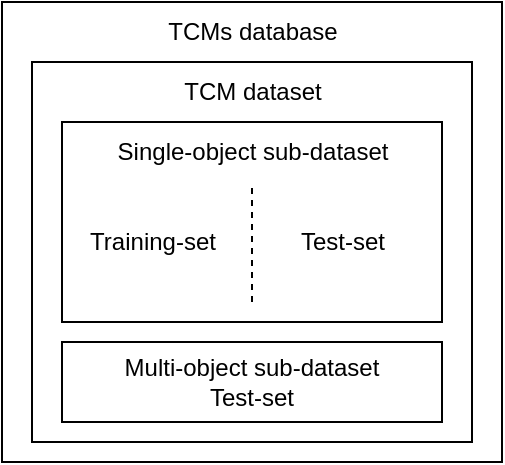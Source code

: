 <mxfile version="21.3.7" type="github">
  <diagram name="第 1 页" id="ysFKY6A8lfonN8vlUyxI">
    <mxGraphModel dx="794" dy="470" grid="1" gridSize="10" guides="1" tooltips="1" connect="1" arrows="1" fold="1" page="1" pageScale="1" pageWidth="827" pageHeight="1169" math="0" shadow="0">
      <root>
        <mxCell id="0" />
        <mxCell id="1" parent="0" />
        <mxCell id="SNz0SdHo7FogPlAg8ahP-1" value="" style="rounded=0;whiteSpace=wrap;html=1;" vertex="1" parent="1">
          <mxGeometry x="65" y="90" width="250" height="230" as="geometry" />
        </mxCell>
        <mxCell id="SNz0SdHo7FogPlAg8ahP-4" value="TCMs database" style="text;html=1;align=center;verticalAlign=middle;resizable=0;points=[];autosize=1;strokeColor=none;fillColor=none;" vertex="1" parent="1">
          <mxGeometry x="135" y="90" width="110" height="30" as="geometry" />
        </mxCell>
        <mxCell id="SNz0SdHo7FogPlAg8ahP-8" value="" style="rounded=0;whiteSpace=wrap;html=1;" vertex="1" parent="1">
          <mxGeometry x="80" y="120" width="220" height="190" as="geometry" />
        </mxCell>
        <mxCell id="SNz0SdHo7FogPlAg8ahP-5" value="" style="rounded=0;whiteSpace=wrap;html=1;align=center;" vertex="1" parent="1">
          <mxGeometry x="95" y="150" width="190" height="100" as="geometry" />
        </mxCell>
        <mxCell id="SNz0SdHo7FogPlAg8ahP-6" value="Single-object sub-dataset" style="text;html=1;align=center;verticalAlign=middle;resizable=0;points=[];autosize=1;strokeColor=none;fillColor=none;" vertex="1" parent="1">
          <mxGeometry x="110" y="150" width="160" height="30" as="geometry" />
        </mxCell>
        <mxCell id="SNz0SdHo7FogPlAg8ahP-7" value="Multi-object sub-dataset&lt;br&gt;Test-set" style="rounded=0;whiteSpace=wrap;html=1;align=center;" vertex="1" parent="1">
          <mxGeometry x="95" y="260" width="190" height="40" as="geometry" />
        </mxCell>
        <mxCell id="SNz0SdHo7FogPlAg8ahP-9" value="TCM dataset" style="text;html=1;align=center;verticalAlign=middle;resizable=0;points=[];autosize=1;strokeColor=none;fillColor=none;" vertex="1" parent="1">
          <mxGeometry x="145" y="120" width="90" height="30" as="geometry" />
        </mxCell>
        <mxCell id="SNz0SdHo7FogPlAg8ahP-12" value="" style="endArrow=none;dashed=1;html=1;rounded=0;movable=1;resizable=1;rotatable=1;deletable=1;editable=1;locked=0;connectable=1;" edge="1" parent="1">
          <mxGeometry width="50" height="50" relative="1" as="geometry">
            <mxPoint x="190" y="240" as="sourcePoint" />
            <mxPoint x="190" y="180" as="targetPoint" />
          </mxGeometry>
        </mxCell>
        <mxCell id="SNz0SdHo7FogPlAg8ahP-13" value="Training-set" style="text;html=1;align=center;verticalAlign=middle;resizable=0;points=[];autosize=1;strokeColor=none;fillColor=none;" vertex="1" parent="1">
          <mxGeometry x="95" y="195" width="90" height="30" as="geometry" />
        </mxCell>
        <mxCell id="SNz0SdHo7FogPlAg8ahP-14" value="Test-set" style="text;html=1;align=center;verticalAlign=middle;resizable=0;points=[];autosize=1;strokeColor=none;fillColor=none;" vertex="1" parent="1">
          <mxGeometry x="200" y="195" width="70" height="30" as="geometry" />
        </mxCell>
      </root>
    </mxGraphModel>
  </diagram>
</mxfile>

